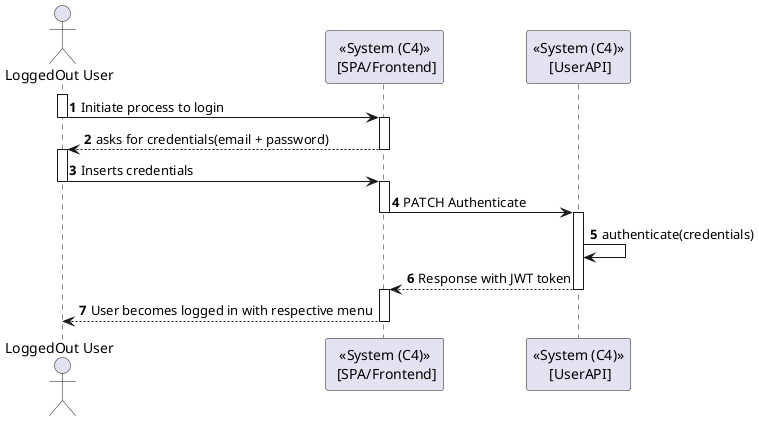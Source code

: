@startuml
autonumber
actor "LoggedOut User" as GC
participant "<<System (C4)>>\n [SPA/Frontend]" as UI
participant "<<System (C4)>>\n [UserAPI]" as MDC

activate GC


GC -> UI : Initiate process to login
deactivate GC
activate UI
UI--> GC : asks for credentials(email + password)
deactivate UI
activate GC
deactivate UI
GC -> UI: Inserts credentials
deactivate GC
activate UI
UI -> MDC : PATCH Authenticate
deactivate UI
activate MDC
MDC -> MDC : authenticate(credentials)


MDC --> UI : Response with JWT token
deactivate MDC
Activate UI
UI --> GC : User becomes logged in with respective menu
deactivate UI

deactivate GC

@enduml